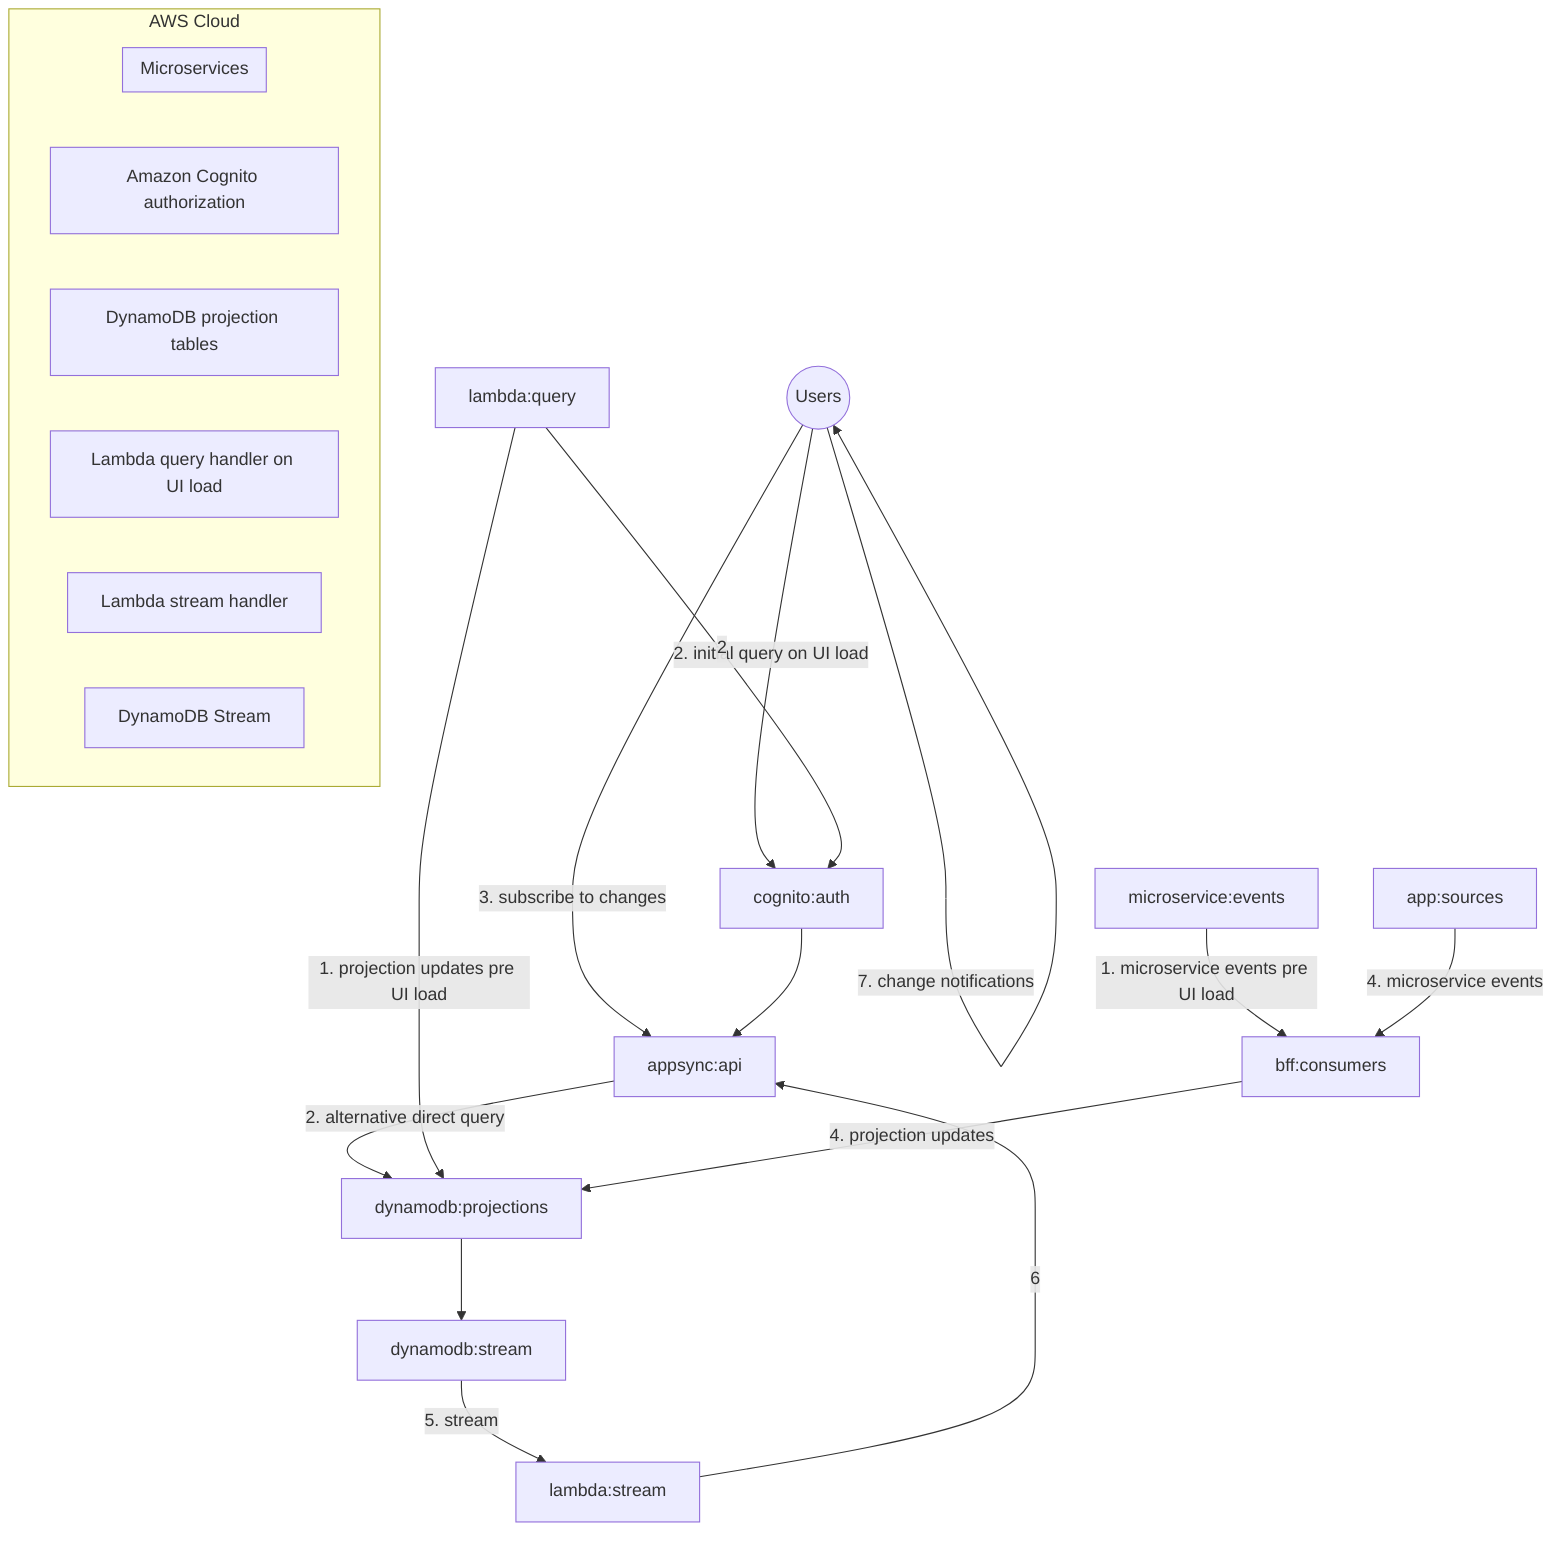 graph TD
    Users((Users))
    subgraph AWS Cloud
        cognito:cognito1[Amazon Cognito authorization]
        
        dynamodb:dynamodb1[DynamoDB projection tables]
        lambda:lambda1[Lambda query handler on UI load]
        lambda:lambda2[Lambda stream handler]
        dynamodb:dynamodb2[DynamoDB Stream]
        
        subgraph Microservices
            
            
            
        end
    end
    
    Users -->|2. initial query on UI load| cognito:auth
    Users -->|3. subscribe to changes| appsync:api
    Users -->|7. change notifications| Users
    
    cognito:auth --> appsync:api
    appsync:api -->|2. alternative direct query| dynamodb:projections
    
    lambda:query -->|2| cognito:auth
    lambda:query -->|1. projection updates pre UI load| dynamodb:projections
    
    microservice:events -->|1. microservice events pre UI load| bff:consumers
    app:sources -->|4. microservice events| bff:consumers
    
    bff:consumers -->|4. projection updates| dynamodb:projections
    
    dynamodb:projections --> dynamodb:stream
    dynamodb:stream -->|5. stream| lambda:stream
    lambda:stream -->|6| appsync:api
